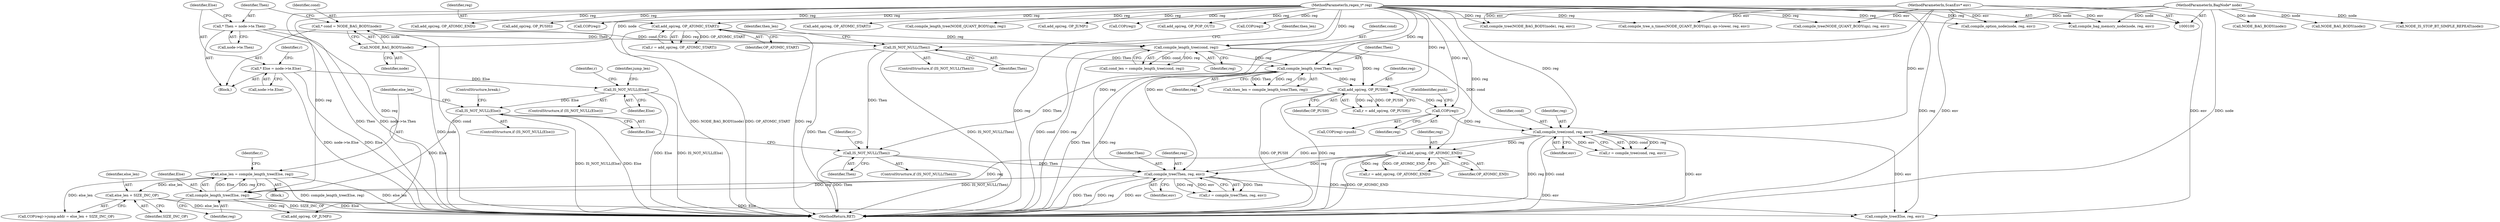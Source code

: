digraph "1_oniguruma_c509265c5f6ae7264f7b8a8aae1cfa5fc59d108c@del" {
"1000444" [label="(Call,else_len + SIZE_INC_OP)"];
"1000421" [label="(Call,else_len = compile_length_tree(Else, reg))"];
"1000423" [label="(Call,compile_length_tree(Else, reg))"];
"1000417" [label="(Call,IS_NOT_NULL(Else))"];
"1000351" [label="(Call,IS_NOT_NULL(Else))"];
"1000295" [label="(Call,* Else = node->te.Else)"];
"1000391" [label="(Call,add_op(reg, OP_ATOMIC_END))"];
"1000379" [label="(Call,compile_tree(cond, reg, env))"];
"1000315" [label="(Call,compile_length_tree(cond, reg))"];
"1000282" [label="(Call,* cond = NODE_BAG_BODY(node))"];
"1000284" [label="(Call,NODE_BAG_BODY(node))"];
"1000101" [label="(MethodParameterIn,BagNode* node)"];
"1000304" [label="(Call,add_op(reg, OP_ATOMIC_START))"];
"1000102" [label="(MethodParameterIn,regex_t* reg)"];
"1000370" [label="(Call,COP(reg))"];
"1000358" [label="(Call,add_op(reg, OP_PUSH))"];
"1000330" [label="(Call,compile_length_tree(Then, reg))"];
"1000325" [label="(Call,IS_NOT_NULL(Then))"];
"1000287" [label="(Call,* Then = node->te.Then)"];
"1000103" [label="(MethodParameterIn,ScanEnv* env)"];
"1000406" [label="(Call,compile_tree(Then, reg, env))"];
"1000401" [label="(Call,IS_NOT_NULL(Then))"];
"1000296" [label="(Identifier,Else)"];
"1000377" [label="(Call,r = compile_tree(cond, reg, env))"];
"1000304" [label="(Call,add_op(reg, OP_ATOMIC_START))"];
"1000372" [label="(FieldIdentifier,push)"];
"1000288" [label="(Identifier,Then)"];
"1000102" [label="(MethodParameterIn,regex_t* reg)"];
"1000419" [label="(Block,)"];
"1000313" [label="(Call,cond_len = compile_length_tree(cond, reg))"];
"1000341" [label="(Identifier,then_len)"];
"1000456" [label="(MethodReturn,RET)"];
"1000359" [label="(Identifier,reg)"];
"1000437" [label="(Call,COP(reg)->jump.addr = else_len + SIZE_INC_OP)"];
"1000393" [label="(Identifier,OP_ATOMIC_END)"];
"1000306" [label="(Identifier,OP_ATOMIC_START)"];
"1000123" [label="(Call,compile_option_node(node, reg, env))"];
"1000380" [label="(Identifier,cond)"];
"1000418" [label="(Identifier,Else)"];
"1000289" [label="(Call,node->te.Then)"];
"1000422" [label="(Identifier,else_len)"];
"1000391" [label="(Call,add_op(reg, OP_ATOMIC_END))"];
"1000351" [label="(Call,IS_NOT_NULL(Else))"];
"1000302" [label="(Call,r = add_op(reg, OP_ATOMIC_START))"];
"1000356" [label="(Call,r = add_op(reg, OP_PUSH))"];
"1000405" [label="(Identifier,r)"];
"1000382" [label="(Identifier,env)"];
"1000401" [label="(Call,IS_NOT_NULL(Then))"];
"1000272" [label="(Call,add_op(reg, OP_ATOMIC_END))"];
"1000315" [label="(Call,compile_length_tree(cond, reg))"];
"1000331" [label="(Identifier,Then)"];
"1000283" [label="(Identifier,cond)"];
"1000402" [label="(Identifier,Then)"];
"1000392" [label="(Identifier,reg)"];
"1000297" [label="(Call,node->te.Else)"];
"1000169" [label="(Call,add_op(reg, OP_PUSH))"];
"1000329" [label="(Identifier,then_len)"];
"1000101" [label="(MethodParameterIn,BagNode* node)"];
"1000259" [label="(Call,compile_tree(NODE_BAG_BODY(node), reg, env))"];
"1000453" [label="(ControlStructure,break;)"];
"1000423" [label="(Call,compile_length_tree(Else, reg))"];
"1000440" [label="(Call,COP(reg))"];
"1000137" [label="(Call,NODE_BAG_BODY(node))"];
"1000408" [label="(Identifier,reg)"];
"1000360" [label="(Identifier,OP_PUSH)"];
"1000115" [label="(Call,compile_bag_memory_node(node, reg, env))"];
"1000427" [label="(Identifier,r)"];
"1000421" [label="(Call,else_len = compile_length_tree(Else, reg))"];
"1000381" [label="(Identifier,reg)"];
"1000295" [label="(Call,* Else = node->te.Else)"];
"1000285" [label="(Identifier,node)"];
"1000248" [label="(Call,add_op(reg, OP_ATOMIC_START))"];
"1000370" [label="(Call,COP(reg))"];
"1000371" [label="(Identifier,reg)"];
"1000324" [label="(ControlStructure,if (IS_NOT_NULL(Then)))"];
"1000282" [label="(Call,* cond = NODE_BAG_BODY(node))"];
"1000332" [label="(Identifier,reg)"];
"1000417" [label="(Call,IS_NOT_NULL(Else))"];
"1000157" [label="(Call,compile_length_tree(NODE_QUANT_BODY(qn), reg))"];
"1000425" [label="(Identifier,reg)"];
"1000428" [label="(Call,add_op(reg, OP_JUMP))"];
"1000317" [label="(Identifier,reg)"];
"1000218" [label="(Call,add_op(reg, OP_JUMP))"];
"1000325" [label="(Call,IS_NOT_NULL(Then))"];
"1000409" [label="(Identifier,env)"];
"1000358" [label="(Call,add_op(reg, OP_PUSH))"];
"1000379" [label="(Call,compile_tree(cond, reg, env))"];
"1000303" [label="(Identifier,r)"];
"1000230" [label="(Call,COP(reg))"];
"1000444" [label="(Call,else_len + SIZE_INC_OP)"];
"1000260" [label="(Call,NODE_BAG_BODY(node))"];
"1000400" [label="(ControlStructure,if (IS_NOT_NULL(Then)))"];
"1000369" [label="(Call,COP(reg)->push)"];
"1000350" [label="(ControlStructure,if (IS_NOT_NULL(Else)))"];
"1000284" [label="(Call,NODE_BAG_BODY(node))"];
"1000354" [label="(Identifier,jump_len)"];
"1000330" [label="(Call,compile_length_tree(Then, reg))"];
"1000424" [label="(Identifier,Else)"];
"1000305" [label="(Identifier,reg)"];
"1000445" [label="(Identifier,else_len)"];
"1000141" [label="(Call,compile_tree_n_times(NODE_QUANT_BODY(qn), qn->lower, reg, env))"];
"1000357" [label="(Identifier,r)"];
"1000207" [label="(Call,add_op(reg, OP_POP_OUT))"];
"1000389" [label="(Call,r = add_op(reg, OP_ATOMIC_END))"];
"1000181" [label="(Call,COP(reg))"];
"1000287" [label="(Call,* Then = node->te.Then)"];
"1000449" [label="(Call,compile_tree(Else, reg, env))"];
"1000328" [label="(Call,then_len = compile_length_tree(Then, reg))"];
"1000326" [label="(Identifier,Then)"];
"1000407" [label="(Identifier,Then)"];
"1000352" [label="(Identifier,Else)"];
"1000406" [label="(Call,compile_tree(Then, reg, env))"];
"1000277" [label="(Block,)"];
"1000316" [label="(Identifier,cond)"];
"1000130" [label="(Call,NODE_IS_STOP_BT_SIMPLE_REPEAT(node))"];
"1000194" [label="(Call,compile_tree(NODE_QUANT_BODY(qn), reg, env))"];
"1000416" [label="(ControlStructure,if (IS_NOT_NULL(Else)))"];
"1000446" [label="(Identifier,SIZE_INC_OP)"];
"1000404" [label="(Call,r = compile_tree(Then, reg, env))"];
"1000103" [label="(MethodParameterIn,ScanEnv* env)"];
"1000444" -> "1000437"  [label="AST: "];
"1000444" -> "1000446"  [label="CFG: "];
"1000445" -> "1000444"  [label="AST: "];
"1000446" -> "1000444"  [label="AST: "];
"1000437" -> "1000444"  [label="CFG: "];
"1000444" -> "1000456"  [label="DDG: SIZE_INC_OP"];
"1000444" -> "1000456"  [label="DDG: else_len"];
"1000421" -> "1000444"  [label="DDG: else_len"];
"1000421" -> "1000419"  [label="AST: "];
"1000421" -> "1000423"  [label="CFG: "];
"1000422" -> "1000421"  [label="AST: "];
"1000423" -> "1000421"  [label="AST: "];
"1000427" -> "1000421"  [label="CFG: "];
"1000421" -> "1000456"  [label="DDG: compile_length_tree(Else, reg)"];
"1000421" -> "1000456"  [label="DDG: else_len"];
"1000423" -> "1000421"  [label="DDG: Else"];
"1000423" -> "1000421"  [label="DDG: reg"];
"1000421" -> "1000437"  [label="DDG: else_len"];
"1000423" -> "1000425"  [label="CFG: "];
"1000424" -> "1000423"  [label="AST: "];
"1000425" -> "1000423"  [label="AST: "];
"1000423" -> "1000456"  [label="DDG: Else"];
"1000417" -> "1000423"  [label="DDG: Else"];
"1000391" -> "1000423"  [label="DDG: reg"];
"1000406" -> "1000423"  [label="DDG: reg"];
"1000102" -> "1000423"  [label="DDG: reg"];
"1000423" -> "1000428"  [label="DDG: reg"];
"1000423" -> "1000449"  [label="DDG: Else"];
"1000417" -> "1000416"  [label="AST: "];
"1000417" -> "1000418"  [label="CFG: "];
"1000418" -> "1000417"  [label="AST: "];
"1000422" -> "1000417"  [label="CFG: "];
"1000453" -> "1000417"  [label="CFG: "];
"1000417" -> "1000456"  [label="DDG: Else"];
"1000417" -> "1000456"  [label="DDG: IS_NOT_NULL(Else)"];
"1000351" -> "1000417"  [label="DDG: Else"];
"1000351" -> "1000350"  [label="AST: "];
"1000351" -> "1000352"  [label="CFG: "];
"1000352" -> "1000351"  [label="AST: "];
"1000354" -> "1000351"  [label="CFG: "];
"1000357" -> "1000351"  [label="CFG: "];
"1000351" -> "1000456"  [label="DDG: IS_NOT_NULL(Else)"];
"1000351" -> "1000456"  [label="DDG: Else"];
"1000295" -> "1000351"  [label="DDG: Else"];
"1000295" -> "1000277"  [label="AST: "];
"1000295" -> "1000297"  [label="CFG: "];
"1000296" -> "1000295"  [label="AST: "];
"1000297" -> "1000295"  [label="AST: "];
"1000303" -> "1000295"  [label="CFG: "];
"1000295" -> "1000456"  [label="DDG: Else"];
"1000295" -> "1000456"  [label="DDG: node->te.Else"];
"1000391" -> "1000389"  [label="AST: "];
"1000391" -> "1000393"  [label="CFG: "];
"1000392" -> "1000391"  [label="AST: "];
"1000393" -> "1000391"  [label="AST: "];
"1000389" -> "1000391"  [label="CFG: "];
"1000391" -> "1000456"  [label="DDG: reg"];
"1000391" -> "1000456"  [label="DDG: OP_ATOMIC_END"];
"1000391" -> "1000389"  [label="DDG: reg"];
"1000391" -> "1000389"  [label="DDG: OP_ATOMIC_END"];
"1000379" -> "1000391"  [label="DDG: reg"];
"1000102" -> "1000391"  [label="DDG: reg"];
"1000391" -> "1000406"  [label="DDG: reg"];
"1000379" -> "1000377"  [label="AST: "];
"1000379" -> "1000382"  [label="CFG: "];
"1000380" -> "1000379"  [label="AST: "];
"1000381" -> "1000379"  [label="AST: "];
"1000382" -> "1000379"  [label="AST: "];
"1000377" -> "1000379"  [label="CFG: "];
"1000379" -> "1000456"  [label="DDG: cond"];
"1000379" -> "1000456"  [label="DDG: env"];
"1000379" -> "1000456"  [label="DDG: reg"];
"1000379" -> "1000377"  [label="DDG: cond"];
"1000379" -> "1000377"  [label="DDG: reg"];
"1000379" -> "1000377"  [label="DDG: env"];
"1000315" -> "1000379"  [label="DDG: cond"];
"1000370" -> "1000379"  [label="DDG: reg"];
"1000102" -> "1000379"  [label="DDG: reg"];
"1000103" -> "1000379"  [label="DDG: env"];
"1000379" -> "1000406"  [label="DDG: env"];
"1000379" -> "1000449"  [label="DDG: env"];
"1000315" -> "1000313"  [label="AST: "];
"1000315" -> "1000317"  [label="CFG: "];
"1000316" -> "1000315"  [label="AST: "];
"1000317" -> "1000315"  [label="AST: "];
"1000313" -> "1000315"  [label="CFG: "];
"1000315" -> "1000456"  [label="DDG: cond"];
"1000315" -> "1000456"  [label="DDG: reg"];
"1000315" -> "1000313"  [label="DDG: cond"];
"1000315" -> "1000313"  [label="DDG: reg"];
"1000282" -> "1000315"  [label="DDG: cond"];
"1000304" -> "1000315"  [label="DDG: reg"];
"1000102" -> "1000315"  [label="DDG: reg"];
"1000315" -> "1000330"  [label="DDG: reg"];
"1000315" -> "1000358"  [label="DDG: reg"];
"1000282" -> "1000277"  [label="AST: "];
"1000282" -> "1000284"  [label="CFG: "];
"1000283" -> "1000282"  [label="AST: "];
"1000284" -> "1000282"  [label="AST: "];
"1000288" -> "1000282"  [label="CFG: "];
"1000282" -> "1000456"  [label="DDG: NODE_BAG_BODY(node)"];
"1000282" -> "1000456"  [label="DDG: cond"];
"1000284" -> "1000282"  [label="DDG: node"];
"1000284" -> "1000285"  [label="CFG: "];
"1000285" -> "1000284"  [label="AST: "];
"1000284" -> "1000456"  [label="DDG: node"];
"1000101" -> "1000284"  [label="DDG: node"];
"1000101" -> "1000100"  [label="AST: "];
"1000101" -> "1000456"  [label="DDG: node"];
"1000101" -> "1000115"  [label="DDG: node"];
"1000101" -> "1000123"  [label="DDG: node"];
"1000101" -> "1000130"  [label="DDG: node"];
"1000101" -> "1000137"  [label="DDG: node"];
"1000101" -> "1000260"  [label="DDG: node"];
"1000304" -> "1000302"  [label="AST: "];
"1000304" -> "1000306"  [label="CFG: "];
"1000305" -> "1000304"  [label="AST: "];
"1000306" -> "1000304"  [label="AST: "];
"1000302" -> "1000304"  [label="CFG: "];
"1000304" -> "1000456"  [label="DDG: reg"];
"1000304" -> "1000456"  [label="DDG: OP_ATOMIC_START"];
"1000304" -> "1000302"  [label="DDG: reg"];
"1000304" -> "1000302"  [label="DDG: OP_ATOMIC_START"];
"1000102" -> "1000304"  [label="DDG: reg"];
"1000102" -> "1000100"  [label="AST: "];
"1000102" -> "1000456"  [label="DDG: reg"];
"1000102" -> "1000115"  [label="DDG: reg"];
"1000102" -> "1000123"  [label="DDG: reg"];
"1000102" -> "1000141"  [label="DDG: reg"];
"1000102" -> "1000157"  [label="DDG: reg"];
"1000102" -> "1000169"  [label="DDG: reg"];
"1000102" -> "1000181"  [label="DDG: reg"];
"1000102" -> "1000194"  [label="DDG: reg"];
"1000102" -> "1000207"  [label="DDG: reg"];
"1000102" -> "1000218"  [label="DDG: reg"];
"1000102" -> "1000230"  [label="DDG: reg"];
"1000102" -> "1000248"  [label="DDG: reg"];
"1000102" -> "1000259"  [label="DDG: reg"];
"1000102" -> "1000272"  [label="DDG: reg"];
"1000102" -> "1000330"  [label="DDG: reg"];
"1000102" -> "1000358"  [label="DDG: reg"];
"1000102" -> "1000370"  [label="DDG: reg"];
"1000102" -> "1000406"  [label="DDG: reg"];
"1000102" -> "1000428"  [label="DDG: reg"];
"1000102" -> "1000440"  [label="DDG: reg"];
"1000102" -> "1000449"  [label="DDG: reg"];
"1000370" -> "1000369"  [label="AST: "];
"1000370" -> "1000371"  [label="CFG: "];
"1000371" -> "1000370"  [label="AST: "];
"1000372" -> "1000370"  [label="CFG: "];
"1000358" -> "1000370"  [label="DDG: reg"];
"1000358" -> "1000356"  [label="AST: "];
"1000358" -> "1000360"  [label="CFG: "];
"1000359" -> "1000358"  [label="AST: "];
"1000360" -> "1000358"  [label="AST: "];
"1000356" -> "1000358"  [label="CFG: "];
"1000358" -> "1000456"  [label="DDG: OP_PUSH"];
"1000358" -> "1000456"  [label="DDG: reg"];
"1000358" -> "1000356"  [label="DDG: reg"];
"1000358" -> "1000356"  [label="DDG: OP_PUSH"];
"1000330" -> "1000358"  [label="DDG: reg"];
"1000330" -> "1000328"  [label="AST: "];
"1000330" -> "1000332"  [label="CFG: "];
"1000331" -> "1000330"  [label="AST: "];
"1000332" -> "1000330"  [label="AST: "];
"1000328" -> "1000330"  [label="CFG: "];
"1000330" -> "1000456"  [label="DDG: Then"];
"1000330" -> "1000456"  [label="DDG: reg"];
"1000330" -> "1000328"  [label="DDG: Then"];
"1000330" -> "1000328"  [label="DDG: reg"];
"1000325" -> "1000330"  [label="DDG: Then"];
"1000330" -> "1000401"  [label="DDG: Then"];
"1000325" -> "1000324"  [label="AST: "];
"1000325" -> "1000326"  [label="CFG: "];
"1000326" -> "1000325"  [label="AST: "];
"1000329" -> "1000325"  [label="CFG: "];
"1000341" -> "1000325"  [label="CFG: "];
"1000325" -> "1000456"  [label="DDG: Then"];
"1000325" -> "1000456"  [label="DDG: IS_NOT_NULL(Then)"];
"1000287" -> "1000325"  [label="DDG: Then"];
"1000325" -> "1000401"  [label="DDG: Then"];
"1000287" -> "1000277"  [label="AST: "];
"1000287" -> "1000289"  [label="CFG: "];
"1000288" -> "1000287"  [label="AST: "];
"1000289" -> "1000287"  [label="AST: "];
"1000296" -> "1000287"  [label="CFG: "];
"1000287" -> "1000456"  [label="DDG: node->te.Then"];
"1000287" -> "1000456"  [label="DDG: Then"];
"1000103" -> "1000100"  [label="AST: "];
"1000103" -> "1000456"  [label="DDG: env"];
"1000103" -> "1000115"  [label="DDG: env"];
"1000103" -> "1000123"  [label="DDG: env"];
"1000103" -> "1000141"  [label="DDG: env"];
"1000103" -> "1000194"  [label="DDG: env"];
"1000103" -> "1000259"  [label="DDG: env"];
"1000103" -> "1000406"  [label="DDG: env"];
"1000103" -> "1000449"  [label="DDG: env"];
"1000406" -> "1000404"  [label="AST: "];
"1000406" -> "1000409"  [label="CFG: "];
"1000407" -> "1000406"  [label="AST: "];
"1000408" -> "1000406"  [label="AST: "];
"1000409" -> "1000406"  [label="AST: "];
"1000404" -> "1000406"  [label="CFG: "];
"1000406" -> "1000456"  [label="DDG: env"];
"1000406" -> "1000456"  [label="DDG: Then"];
"1000406" -> "1000456"  [label="DDG: reg"];
"1000406" -> "1000404"  [label="DDG: Then"];
"1000406" -> "1000404"  [label="DDG: reg"];
"1000406" -> "1000404"  [label="DDG: env"];
"1000401" -> "1000406"  [label="DDG: Then"];
"1000406" -> "1000449"  [label="DDG: env"];
"1000401" -> "1000400"  [label="AST: "];
"1000401" -> "1000402"  [label="CFG: "];
"1000402" -> "1000401"  [label="AST: "];
"1000405" -> "1000401"  [label="CFG: "];
"1000418" -> "1000401"  [label="CFG: "];
"1000401" -> "1000456"  [label="DDG: IS_NOT_NULL(Then)"];
"1000401" -> "1000456"  [label="DDG: Then"];
}
